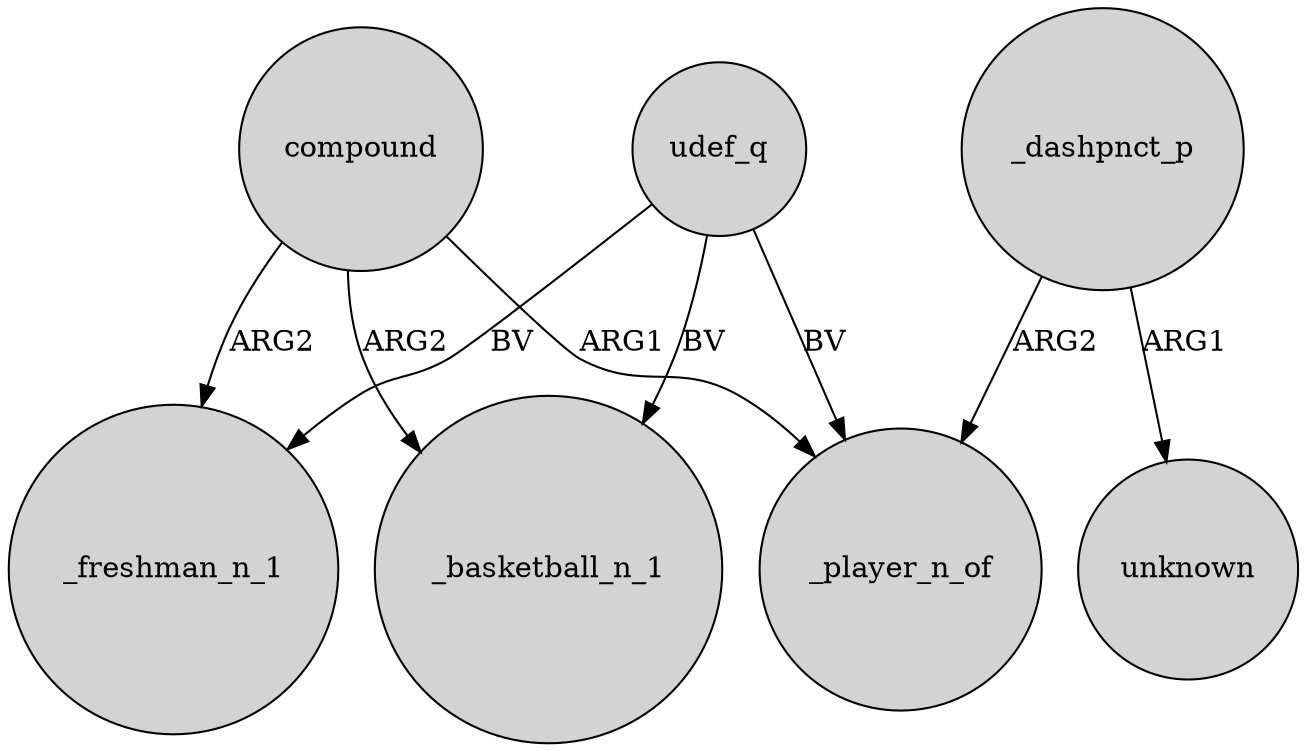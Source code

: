digraph {
	node [shape=circle style=filled]
	compound -> _freshman_n_1 [label=ARG2]
	_dashpnct_p -> _player_n_of [label=ARG2]
	compound -> _player_n_of [label=ARG1]
	udef_q -> _basketball_n_1 [label=BV]
	udef_q -> _freshman_n_1 [label=BV]
	_dashpnct_p -> unknown [label=ARG1]
	udef_q -> _player_n_of [label=BV]
	compound -> _basketball_n_1 [label=ARG2]
}
